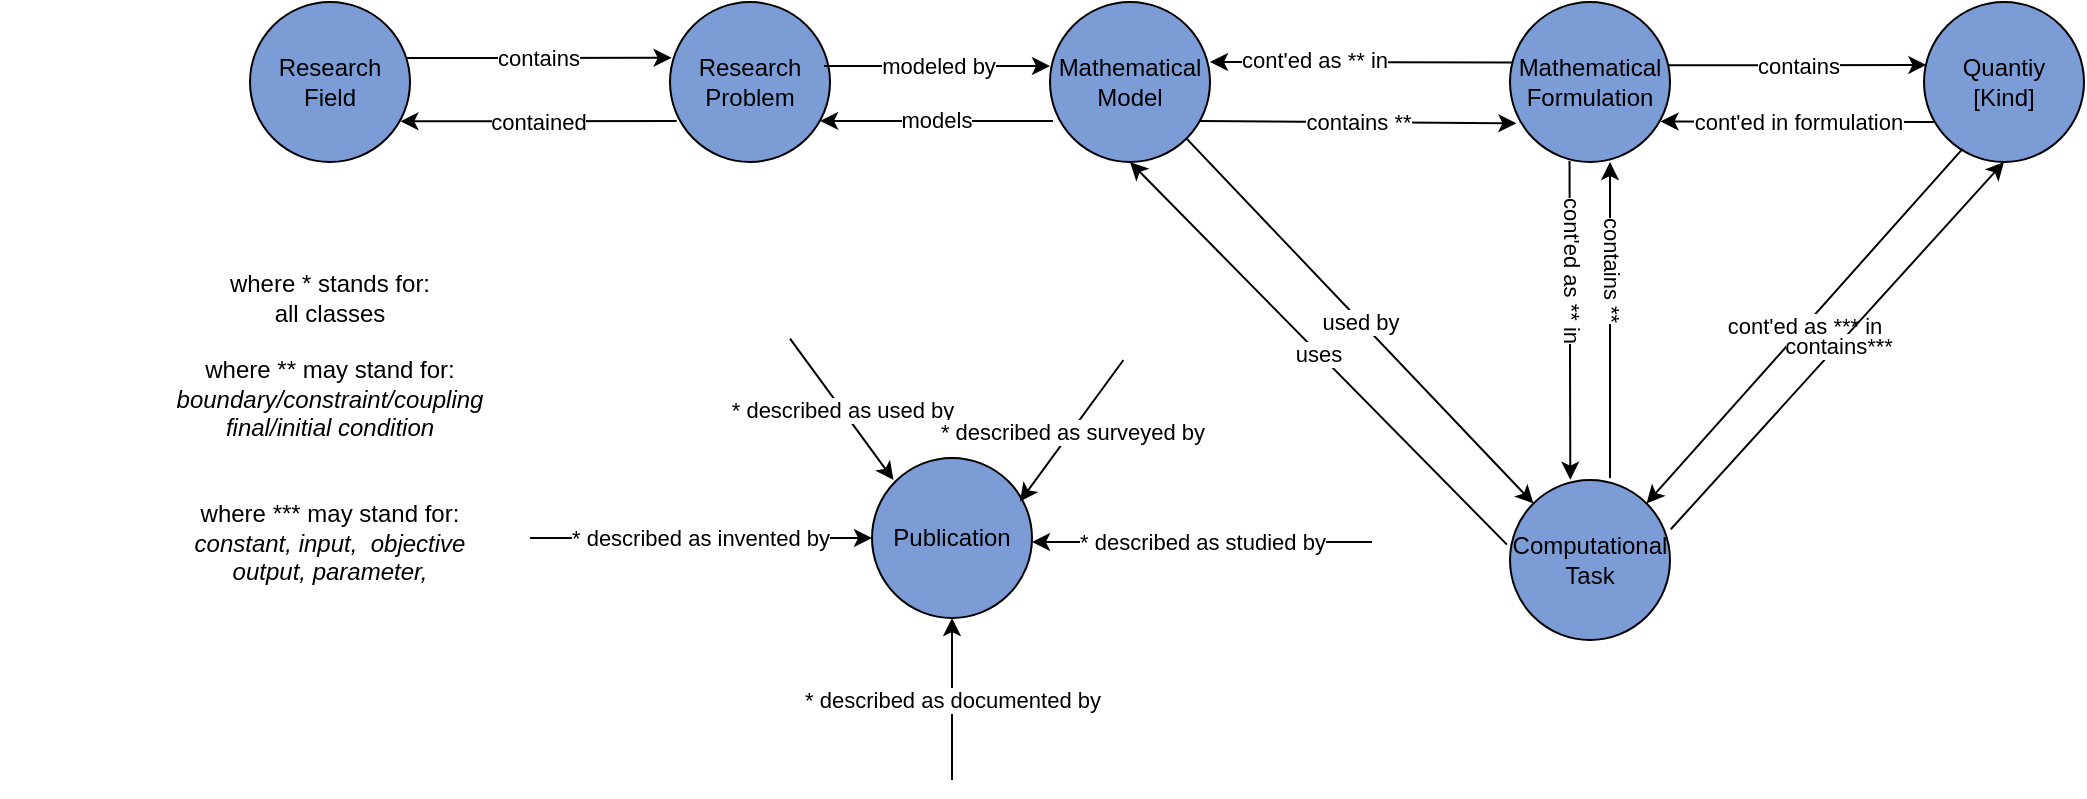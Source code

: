 <mxfile version="26.0.9">
  <diagram name="Page-1" id="MEpQzPEMjJegaUZBQHXU">
    <mxGraphModel dx="1884" dy="605" grid="1" gridSize="10" guides="1" tooltips="1" connect="1" arrows="1" fold="1" page="1" pageScale="1" pageWidth="850" pageHeight="1100" math="0" shadow="0">
      <root>
        <mxCell id="0" />
        <mxCell id="1" parent="0" />
        <mxCell id="ZSEMtiZU6hDAWIhtDI4m-1" value="Research&lt;br&gt;&lt;div&gt;Field&lt;/div&gt;" style="ellipse;whiteSpace=wrap;html=1;aspect=fixed;fillColor=#7c9cd6;" parent="1" vertex="1">
          <mxGeometry x="40" y="300" width="80" height="80" as="geometry" />
        </mxCell>
        <mxCell id="ZSEMtiZU6hDAWIhtDI4m-2" value="Research&lt;br&gt;&lt;div&gt;Problem&lt;/div&gt;" style="ellipse;whiteSpace=wrap;html=1;aspect=fixed;fillColor=#7c9cd6;" parent="1" vertex="1">
          <mxGeometry x="250" y="300" width="80" height="80" as="geometry" />
        </mxCell>
        <mxCell id="ZSEMtiZU6hDAWIhtDI4m-3" value="Mathematical&lt;br&gt;Model" style="ellipse;whiteSpace=wrap;html=1;aspect=fixed;fillColor=#7c9cd6;" parent="1" vertex="1">
          <mxGeometry x="440" y="300" width="80" height="80" as="geometry" />
        </mxCell>
        <mxCell id="ZSEMtiZU6hDAWIhtDI4m-4" value="Mathematical&lt;br&gt;Formulation" style="ellipse;whiteSpace=wrap;html=1;aspect=fixed;fillColor=#7c9cd6;" parent="1" vertex="1">
          <mxGeometry x="670" y="300" width="80" height="80" as="geometry" />
        </mxCell>
        <mxCell id="ZSEMtiZU6hDAWIhtDI4m-5" value="Quantiy&lt;br&gt;[Kind]" style="ellipse;whiteSpace=wrap;html=1;aspect=fixed;fillColor=#7c9cd6;" parent="1" vertex="1">
          <mxGeometry x="877" y="300" width="80" height="80" as="geometry" />
        </mxCell>
        <mxCell id="ZSEMtiZU6hDAWIhtDI4m-6" value="Computational&lt;br&gt;Task" style="ellipse;whiteSpace=wrap;html=1;aspect=fixed;fillColor=#7c9cd6;" parent="1" vertex="1">
          <mxGeometry x="670" y="539" width="80" height="80" as="geometry" />
        </mxCell>
        <mxCell id="ZSEMtiZU6hDAWIhtDI4m-8" value="contains" style="endArrow=classic;html=1;rounded=0;entryX=0.01;entryY=0.349;entryDx=0;entryDy=0;entryPerimeter=0;" parent="1" target="ZSEMtiZU6hDAWIhtDI4m-2" edge="1">
          <mxGeometry width="50" height="50" relative="1" as="geometry">
            <mxPoint x="118" y="328" as="sourcePoint" />
            <mxPoint x="450" y="410" as="targetPoint" />
          </mxGeometry>
        </mxCell>
        <mxCell id="ZSEMtiZU6hDAWIhtDI4m-9" value="contained" style="endArrow=classic;html=1;rounded=0;exitX=0.042;exitY=0.743;exitDx=0;exitDy=0;exitPerimeter=0;entryX=0.94;entryY=0.746;entryDx=0;entryDy=0;entryPerimeter=0;" parent="1" source="ZSEMtiZU6hDAWIhtDI4m-2" target="ZSEMtiZU6hDAWIhtDI4m-1" edge="1">
          <mxGeometry x="-0.001" width="50" height="50" relative="1" as="geometry">
            <mxPoint x="400" y="460" as="sourcePoint" />
            <mxPoint x="450" y="410" as="targetPoint" />
            <mxPoint as="offset" />
          </mxGeometry>
        </mxCell>
        <mxCell id="ZSEMtiZU6hDAWIhtDI4m-10" value="modeled by" style="endArrow=classic;html=1;rounded=0;entryX=0;entryY=0.4;entryDx=0;entryDy=0;entryPerimeter=0;" parent="1" target="ZSEMtiZU6hDAWIhtDI4m-3" edge="1">
          <mxGeometry width="50" height="50" relative="1" as="geometry">
            <mxPoint x="327" y="332" as="sourcePoint" />
            <mxPoint x="410" y="330" as="targetPoint" />
          </mxGeometry>
        </mxCell>
        <mxCell id="ZSEMtiZU6hDAWIhtDI4m-11" value="models" style="endArrow=classic;html=1;rounded=0;entryX=0.938;entryY=0.743;entryDx=0;entryDy=0;entryPerimeter=0;exitX=0.018;exitY=0.743;exitDx=0;exitDy=0;exitPerimeter=0;" parent="1" source="ZSEMtiZU6hDAWIhtDI4m-3" target="ZSEMtiZU6hDAWIhtDI4m-2" edge="1">
          <mxGeometry width="50" height="50" relative="1" as="geometry">
            <mxPoint x="420" y="360" as="sourcePoint" />
            <mxPoint x="329" y="360" as="targetPoint" />
          </mxGeometry>
        </mxCell>
        <mxCell id="ZSEMtiZU6hDAWIhtDI4m-12" value="contains **" style="endArrow=classic;html=1;rounded=0;exitX=0.938;exitY=0.743;exitDx=0;exitDy=0;entryX=0.04;entryY=0.758;entryDx=0;entryDy=0;entryPerimeter=0;exitPerimeter=0;" parent="1" source="ZSEMtiZU6hDAWIhtDI4m-3" target="ZSEMtiZU6hDAWIhtDI4m-4" edge="1">
          <mxGeometry width="50" height="50" relative="1" as="geometry">
            <mxPoint x="400" y="460" as="sourcePoint" />
            <mxPoint x="450" y="410" as="targetPoint" />
          </mxGeometry>
        </mxCell>
        <mxCell id="ZSEMtiZU6hDAWIhtDI4m-13" value="cont&#39;ed as ** in" style="endArrow=classic;html=1;rounded=0;exitX=0.015;exitY=0.378;exitDx=0;exitDy=0;exitPerimeter=0;entryX=1;entryY=0.375;entryDx=0;entryDy=0;entryPerimeter=0;" parent="1" source="ZSEMtiZU6hDAWIhtDI4m-4" target="ZSEMtiZU6hDAWIhtDI4m-3" edge="1">
          <mxGeometry x="0.309" y="-1" width="50" height="50" relative="1" as="geometry">
            <mxPoint x="400" y="460" as="sourcePoint" />
            <mxPoint x="450" y="410" as="targetPoint" />
            <mxPoint as="offset" />
          </mxGeometry>
        </mxCell>
        <mxCell id="ZSEMtiZU6hDAWIhtDI4m-14" value="contains" style="endArrow=classic;html=1;rounded=0;exitX=0.99;exitY=0.396;exitDx=0;exitDy=0;exitPerimeter=0;entryX=0.015;entryY=0.393;entryDx=0;entryDy=0;entryPerimeter=0;" parent="1" source="ZSEMtiZU6hDAWIhtDI4m-4" target="ZSEMtiZU6hDAWIhtDI4m-5" edge="1">
          <mxGeometry x="0.008" width="50" height="50" relative="1" as="geometry">
            <mxPoint x="770" y="330" as="sourcePoint" />
            <mxPoint x="820" y="280" as="targetPoint" />
            <mxPoint as="offset" />
          </mxGeometry>
        </mxCell>
        <mxCell id="ZSEMtiZU6hDAWIhtDI4m-15" value="cont&#39;ed in formulation" style="endArrow=classic;html=1;rounded=0;entryX=0.941;entryY=0.747;entryDx=0;entryDy=0;entryPerimeter=0;exitX=0.067;exitY=0.75;exitDx=0;exitDy=0;exitPerimeter=0;" parent="1" source="ZSEMtiZU6hDAWIhtDI4m-5" target="ZSEMtiZU6hDAWIhtDI4m-4" edge="1">
          <mxGeometry width="50" height="50" relative="1" as="geometry">
            <mxPoint x="880" y="360" as="sourcePoint" />
            <mxPoint x="750" y="360" as="targetPoint" />
          </mxGeometry>
        </mxCell>
        <mxCell id="ZSEMtiZU6hDAWIhtDI4m-16" value="used by" style="endArrow=classic;html=1;rounded=0;exitX=1;exitY=1;exitDx=0;exitDy=0;entryX=0;entryY=0;entryDx=0;entryDy=0;" parent="1" source="ZSEMtiZU6hDAWIhtDI4m-3" target="ZSEMtiZU6hDAWIhtDI4m-6" edge="1">
          <mxGeometry width="50" height="50" relative="1" as="geometry">
            <mxPoint x="560" y="370" as="sourcePoint" />
            <mxPoint x="610" y="320" as="targetPoint" />
          </mxGeometry>
        </mxCell>
        <mxCell id="ZSEMtiZU6hDAWIhtDI4m-17" value="uses" style="endArrow=classic;html=1;rounded=0;exitX=-0.019;exitY=0.404;exitDx=0;exitDy=0;exitPerimeter=0;entryX=0.5;entryY=1;entryDx=0;entryDy=0;" parent="1" source="ZSEMtiZU6hDAWIhtDI4m-6" target="ZSEMtiZU6hDAWIhtDI4m-3" edge="1">
          <mxGeometry width="50" height="50" relative="1" as="geometry">
            <mxPoint x="560" y="370" as="sourcePoint" />
            <mxPoint x="610" y="320" as="targetPoint" />
          </mxGeometry>
        </mxCell>
        <mxCell id="ZSEMtiZU6hDAWIhtDI4m-18" value="cont&#39;ed as ** in" style="endArrow=classic;html=1;rounded=0;exitX=0.372;exitY=0.993;exitDx=0;exitDy=0;exitPerimeter=0;entryX=0.377;entryY=-0.002;entryDx=0;entryDy=0;entryPerimeter=0;textDirection=vertical-rl;" parent="1" source="ZSEMtiZU6hDAWIhtDI4m-4" target="ZSEMtiZU6hDAWIhtDI4m-6" edge="1">
          <mxGeometry x="-0.002" width="50" height="50" relative="1" as="geometry">
            <mxPoint x="560" y="370" as="sourcePoint" />
            <mxPoint x="610" y="320" as="targetPoint" />
            <mxPoint as="offset" />
          </mxGeometry>
        </mxCell>
        <mxCell id="ZSEMtiZU6hDAWIhtDI4m-19" value="contains **" style="endArrow=classic;html=1;rounded=0;exitX=0.625;exitY=-0.012;exitDx=0;exitDy=0;exitPerimeter=0;entryX=0.625;entryY=1;entryDx=0;entryDy=0;entryPerimeter=0;textDirection=vertical-lr;" parent="1" source="ZSEMtiZU6hDAWIhtDI4m-6" target="ZSEMtiZU6hDAWIhtDI4m-4" edge="1">
          <mxGeometry width="50" height="50" relative="1" as="geometry">
            <mxPoint x="650" y="480" as="sourcePoint" />
            <mxPoint x="700" y="430" as="targetPoint" />
          </mxGeometry>
        </mxCell>
        <mxCell id="ZSEMtiZU6hDAWIhtDI4m-20" value="cont&#39;ed as *** in" style="endArrow=classic;html=1;rounded=0;exitX=0.241;exitY=0.918;exitDx=0;exitDy=0;exitPerimeter=0;entryX=1;entryY=0;entryDx=0;entryDy=0;" parent="1" source="ZSEMtiZU6hDAWIhtDI4m-5" target="ZSEMtiZU6hDAWIhtDI4m-6" edge="1">
          <mxGeometry width="50" height="50" relative="1" as="geometry">
            <mxPoint x="470" y="500" as="sourcePoint" />
            <mxPoint x="520" y="450" as="targetPoint" />
          </mxGeometry>
        </mxCell>
        <mxCell id="ZSEMtiZU6hDAWIhtDI4m-21" value="contains***" style="endArrow=classic;html=1;rounded=0;entryX=0.5;entryY=1;entryDx=0;entryDy=0;exitX=1.005;exitY=0.308;exitDx=0;exitDy=0;exitPerimeter=0;" parent="1" source="ZSEMtiZU6hDAWIhtDI4m-6" target="ZSEMtiZU6hDAWIhtDI4m-5" edge="1">
          <mxGeometry width="50" height="50" relative="1" as="geometry">
            <mxPoint x="760" y="560" as="sourcePoint" />
            <mxPoint x="520" y="450" as="targetPoint" />
          </mxGeometry>
        </mxCell>
        <mxCell id="ZSEMtiZU6hDAWIhtDI4m-22" value="Publication" style="ellipse;whiteSpace=wrap;html=1;aspect=fixed;fillColor=#7c9cd6;" parent="1" vertex="1">
          <mxGeometry x="351" y="528" width="80" height="80" as="geometry" />
        </mxCell>
        <mxCell id="ZSEMtiZU6hDAWIhtDI4m-23" value="* described as used by" style="endArrow=classic;html=1;rounded=0;entryX=0;entryY=0;entryDx=0;entryDy=0;" parent="1" edge="1">
          <mxGeometry width="50" height="50" relative="1" as="geometry">
            <mxPoint x="310" y="468.28" as="sourcePoint" />
            <mxPoint x="361.716" y="538.996" as="targetPoint" />
          </mxGeometry>
        </mxCell>
        <mxCell id="ZSEMtiZU6hDAWIhtDI4m-24" value="* described as studied by" style="endArrow=classic;html=1;rounded=0;entryX=1;entryY=0.5;entryDx=0;entryDy=0;" parent="1" edge="1">
          <mxGeometry width="50" height="50" relative="1" as="geometry">
            <mxPoint x="601" y="570" as="sourcePoint" />
            <mxPoint x="431" y="570" as="targetPoint" />
          </mxGeometry>
        </mxCell>
        <mxCell id="ZSEMtiZU6hDAWIhtDI4m-25" value="* described as documented by" style="endArrow=classic;html=1;rounded=0;entryX=0.5;entryY=1;entryDx=0;entryDy=0;" parent="1" target="ZSEMtiZU6hDAWIhtDI4m-22" edge="1">
          <mxGeometry x="-0.003" width="50" height="50" relative="1" as="geometry">
            <mxPoint x="391" y="689" as="sourcePoint" />
            <mxPoint x="391" y="629" as="targetPoint" />
            <mxPoint as="offset" />
          </mxGeometry>
        </mxCell>
        <mxCell id="ZSEMtiZU6hDAWIhtDI4m-26" value="* described as invented by" style="endArrow=classic;html=1;rounded=0;entryX=0;entryY=0.5;entryDx=0;entryDy=0;exitX=0.803;exitY=0.718;exitDx=0;exitDy=0;exitPerimeter=0;" parent="1" target="ZSEMtiZU6hDAWIhtDI4m-22" edge="1" source="ZSEMtiZU6hDAWIhtDI4m-28">
          <mxGeometry width="50" height="50" relative="1" as="geometry">
            <mxPoint x="200" y="568" as="sourcePoint" />
            <mxPoint x="591" y="549" as="targetPoint" />
          </mxGeometry>
        </mxCell>
        <mxCell id="ZSEMtiZU6hDAWIhtDI4m-27" value="* described as surveyed by" style="endArrow=classic;html=1;rounded=0;entryX=1;entryY=0;entryDx=0;entryDy=0;" parent="1" edge="1">
          <mxGeometry width="50" height="50" relative="1" as="geometry">
            <mxPoint x="476.72" y="479" as="sourcePoint" />
            <mxPoint x="425.004" y="549.716" as="targetPoint" />
          </mxGeometry>
        </mxCell>
        <mxCell id="ZSEMtiZU6hDAWIhtDI4m-28" value="where * stands for:&lt;br&gt;&lt;div&gt;all classes&lt;/div&gt;&lt;div&gt;&lt;br&gt;&lt;/div&gt;where ** may stand for:&lt;br&gt;&lt;i&gt;boundary/&lt;/i&gt;&lt;i&gt;constraint/coupling&lt;br&gt;&lt;/i&gt;&lt;i&gt;final/&lt;/i&gt;&lt;i style=&quot;background-color: transparent; color: light-dark(rgb(0, 0, 0), rgb(255, 255, 255));&quot;&gt;initial&amp;nbsp;&lt;/i&gt;&lt;i style=&quot;background-color: transparent; color: light-dark(rgb(0, 0, 0), rgb(255, 255, 255));&quot;&gt;condition&lt;/i&gt;&lt;div&gt;&lt;div&gt;&lt;i&gt;&lt;br&gt;&lt;/i&gt;&lt;div&gt;&lt;br&gt;&lt;/div&gt;&lt;div&gt;where *** may stand for:&lt;/div&gt;&lt;i&gt;constant,&amp;nbsp;&lt;/i&gt;&lt;i&gt;input,&amp;nbsp;&lt;/i&gt;&lt;i style=&quot;background-color: transparent; color: light-dark(rgb(0, 0, 0), rgb(255, 255, 255));&quot;&gt;&amp;nbsp;objective&lt;/i&gt;&lt;/div&gt;&lt;div&gt;&lt;i style=&quot;background-color: transparent; color: light-dark(rgb(0, 0, 0), rgb(255, 255, 255));&quot;&gt;output, parameter,&lt;/i&gt;&lt;/div&gt;&lt;div&gt;&lt;i&gt;&lt;br&gt;&lt;/i&gt;&lt;/div&gt;&lt;/div&gt;" style="text;html=1;align=center;verticalAlign=middle;whiteSpace=wrap;rounded=0;" parent="1" vertex="1">
          <mxGeometry x="-85" y="410" width="330" height="220" as="geometry" />
        </mxCell>
      </root>
    </mxGraphModel>
  </diagram>
</mxfile>
